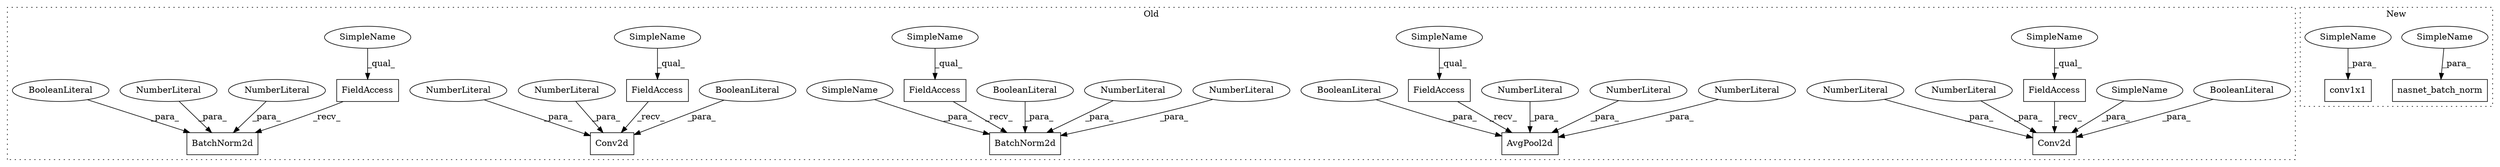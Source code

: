 digraph G {
subgraph cluster0 {
1 [label="Conv2d" a="32" s="14888,14939" l="7,1" shape="box"];
3 [label="NumberLiteral" a="34" s="14930" l="1" shape="ellipse"];
4 [label="NumberLiteral" a="34" s="14932" l="1" shape="ellipse"];
5 [label="FieldAccess" a="22" s="14879" l="8" shape="box"];
6 [label="FieldAccess" a="22" s="15789" l="8" shape="box"];
7 [label="AvgPool2d" a="32" s="15798,15819" l="10,1" shape="box"];
8 [label="NumberLiteral" a="34" s="15812" l="1" shape="ellipse"];
9 [label="NumberLiteral" a="34" s="15810" l="1" shape="ellipse"];
10 [label="NumberLiteral" a="34" s="15808" l="1" shape="ellipse"];
11 [label="FieldAccess" a="22" s="15170" l="8" shape="box"];
12 [label="FieldAccess" a="22" s="15270" l="8" shape="box"];
13 [label="FieldAccess" a="22" s="14982" l="8" shape="box"];
14 [label="BooleanLiteral" a="9" s="14934" l="5" shape="ellipse"];
15 [label="BooleanLiteral" a="9" s="15814" l="5" shape="ellipse"];
16 [label="BatchNorm2d" a="32" s="14991,15035" l="12,1" shape="box"];
17 [label="NumberLiteral" a="34" s="15027" l="3" shape="ellipse"];
18 [label="NumberLiteral" a="34" s="15021" l="5" shape="ellipse"];
19 [label="BooleanLiteral" a="9" s="15031" l="4" shape="ellipse"];
20 [label="Conv2d" a="32" s="15179,15232" l="7,1" shape="box"];
21 [label="NumberLiteral" a="34" s="15223" l="1" shape="ellipse"];
22 [label="NumberLiteral" a="34" s="15225" l="1" shape="ellipse"];
23 [label="BooleanLiteral" a="9" s="15227" l="5" shape="ellipse"];
24 [label="BatchNorm2d" a="32" s="15279,15324" l="12,1" shape="box"];
25 [label="NumberLiteral" a="34" s="15310" l="5" shape="ellipse"];
26 [label="NumberLiteral" a="34" s="15316" l="3" shape="ellipse"];
27 [label="BooleanLiteral" a="9" s="15320" l="4" shape="ellipse"];
29 [label="SimpleName" a="42" s="14912" l="17" shape="ellipse"];
30 [label="SimpleName" a="42" s="15003" l="17" shape="ellipse"];
33 [label="SimpleName" a="42" s="14982" l="5" shape="ellipse"];
34 [label="SimpleName" a="42" s="14879" l="5" shape="ellipse"];
35 [label="SimpleName" a="42" s="15170" l="5" shape="ellipse"];
36 [label="SimpleName" a="42" s="15789" l="5" shape="ellipse"];
37 [label="SimpleName" a="42" s="15270" l="5" shape="ellipse"];
label = "Old";
style="dotted";
}
subgraph cluster1 {
2 [label="nasnet_batch_norm" a="32" s="15797,15832" l="18,1" shape="box"];
28 [label="conv1x1" a="32" s="15712,15754" l="8,1" shape="box"];
31 [label="SimpleName" a="42" s="15815" l="17" shape="ellipse"];
32 [label="SimpleName" a="42" s="15737" l="17" shape="ellipse"];
label = "New";
style="dotted";
}
3 -> 1 [label="_para_"];
4 -> 1 [label="_para_"];
5 -> 1 [label="_recv_"];
6 -> 7 [label="_recv_"];
8 -> 7 [label="_para_"];
9 -> 7 [label="_para_"];
10 -> 7 [label="_para_"];
11 -> 20 [label="_recv_"];
12 -> 24 [label="_recv_"];
13 -> 16 [label="_recv_"];
14 -> 1 [label="_para_"];
15 -> 7 [label="_para_"];
17 -> 16 [label="_para_"];
18 -> 16 [label="_para_"];
19 -> 16 [label="_para_"];
21 -> 20 [label="_para_"];
22 -> 20 [label="_para_"];
23 -> 20 [label="_para_"];
25 -> 24 [label="_para_"];
26 -> 24 [label="_para_"];
27 -> 24 [label="_para_"];
29 -> 1 [label="_para_"];
30 -> 16 [label="_para_"];
31 -> 2 [label="_para_"];
32 -> 28 [label="_para_"];
33 -> 13 [label="_qual_"];
34 -> 5 [label="_qual_"];
35 -> 11 [label="_qual_"];
36 -> 6 [label="_qual_"];
37 -> 12 [label="_qual_"];
}